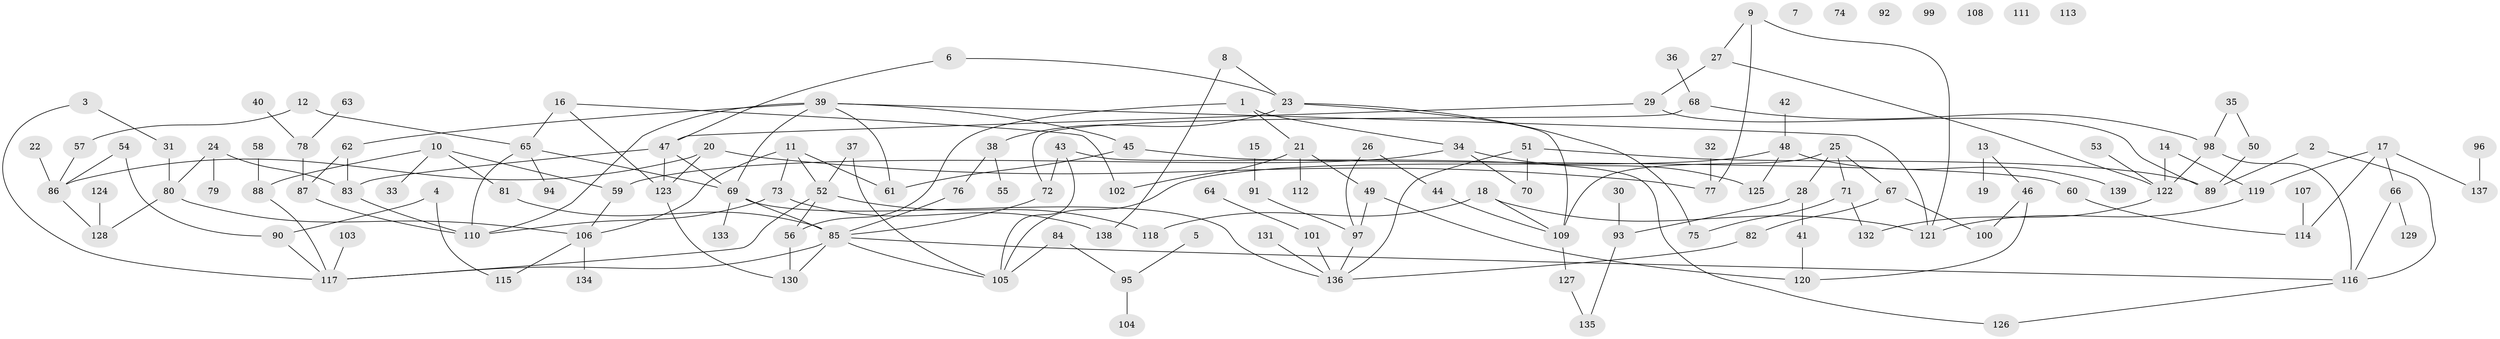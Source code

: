 // Generated by graph-tools (version 1.1) at 2025/33/03/09/25 02:33:44]
// undirected, 139 vertices, 178 edges
graph export_dot {
graph [start="1"]
  node [color=gray90,style=filled];
  1;
  2;
  3;
  4;
  5;
  6;
  7;
  8;
  9;
  10;
  11;
  12;
  13;
  14;
  15;
  16;
  17;
  18;
  19;
  20;
  21;
  22;
  23;
  24;
  25;
  26;
  27;
  28;
  29;
  30;
  31;
  32;
  33;
  34;
  35;
  36;
  37;
  38;
  39;
  40;
  41;
  42;
  43;
  44;
  45;
  46;
  47;
  48;
  49;
  50;
  51;
  52;
  53;
  54;
  55;
  56;
  57;
  58;
  59;
  60;
  61;
  62;
  63;
  64;
  65;
  66;
  67;
  68;
  69;
  70;
  71;
  72;
  73;
  74;
  75;
  76;
  77;
  78;
  79;
  80;
  81;
  82;
  83;
  84;
  85;
  86;
  87;
  88;
  89;
  90;
  91;
  92;
  93;
  94;
  95;
  96;
  97;
  98;
  99;
  100;
  101;
  102;
  103;
  104;
  105;
  106;
  107;
  108;
  109;
  110;
  111;
  112;
  113;
  114;
  115;
  116;
  117;
  118;
  119;
  120;
  121;
  122;
  123;
  124;
  125;
  126;
  127;
  128;
  129;
  130;
  131;
  132;
  133;
  134;
  135;
  136;
  137;
  138;
  139;
  1 -- 21;
  1 -- 34;
  1 -- 56;
  2 -- 89;
  2 -- 116;
  3 -- 31;
  3 -- 117;
  4 -- 90;
  4 -- 115;
  5 -- 95;
  6 -- 23;
  6 -- 47;
  8 -- 23;
  8 -- 138;
  9 -- 27;
  9 -- 77;
  9 -- 121;
  10 -- 33;
  10 -- 59;
  10 -- 81;
  10 -- 88;
  11 -- 52;
  11 -- 61;
  11 -- 73;
  11 -- 106;
  12 -- 57;
  12 -- 65;
  13 -- 19;
  13 -- 46;
  14 -- 119;
  14 -- 122;
  15 -- 91;
  16 -- 65;
  16 -- 102;
  16 -- 123;
  17 -- 66;
  17 -- 114;
  17 -- 119;
  17 -- 137;
  18 -- 109;
  18 -- 118;
  18 -- 121;
  20 -- 77;
  20 -- 86;
  20 -- 123;
  21 -- 49;
  21 -- 102;
  21 -- 112;
  22 -- 86;
  23 -- 38;
  23 -- 75;
  23 -- 109;
  24 -- 79;
  24 -- 80;
  24 -- 83;
  25 -- 28;
  25 -- 67;
  25 -- 71;
  25 -- 109;
  26 -- 44;
  26 -- 97;
  27 -- 29;
  27 -- 122;
  28 -- 41;
  28 -- 93;
  29 -- 47;
  29 -- 89;
  30 -- 93;
  31 -- 80;
  32 -- 77;
  34 -- 59;
  34 -- 70;
  34 -- 125;
  35 -- 50;
  35 -- 98;
  36 -- 68;
  37 -- 52;
  37 -- 105;
  38 -- 55;
  38 -- 76;
  39 -- 45;
  39 -- 61;
  39 -- 62;
  39 -- 69;
  39 -- 110;
  39 -- 121;
  40 -- 78;
  41 -- 120;
  42 -- 48;
  43 -- 72;
  43 -- 105;
  43 -- 126;
  44 -- 109;
  45 -- 60;
  45 -- 61;
  46 -- 100;
  46 -- 120;
  47 -- 69;
  47 -- 83;
  47 -- 123;
  48 -- 105;
  48 -- 125;
  48 -- 139;
  49 -- 97;
  49 -- 120;
  50 -- 89;
  51 -- 70;
  51 -- 89;
  51 -- 136;
  52 -- 56;
  52 -- 117;
  52 -- 118;
  53 -- 122;
  54 -- 86;
  54 -- 90;
  56 -- 130;
  57 -- 86;
  58 -- 88;
  59 -- 106;
  60 -- 114;
  62 -- 83;
  62 -- 87;
  63 -- 78;
  64 -- 101;
  65 -- 69;
  65 -- 94;
  65 -- 110;
  66 -- 116;
  66 -- 129;
  67 -- 82;
  67 -- 100;
  68 -- 72;
  68 -- 98;
  69 -- 85;
  69 -- 133;
  69 -- 136;
  71 -- 75;
  71 -- 132;
  72 -- 85;
  73 -- 110;
  73 -- 138;
  76 -- 85;
  78 -- 87;
  80 -- 106;
  80 -- 128;
  81 -- 85;
  82 -- 136;
  83 -- 110;
  84 -- 95;
  84 -- 105;
  85 -- 105;
  85 -- 116;
  85 -- 117;
  85 -- 130;
  86 -- 128;
  87 -- 110;
  88 -- 117;
  90 -- 117;
  91 -- 97;
  93 -- 135;
  95 -- 104;
  96 -- 137;
  97 -- 136;
  98 -- 116;
  98 -- 122;
  101 -- 136;
  103 -- 117;
  106 -- 115;
  106 -- 134;
  107 -- 114;
  109 -- 127;
  116 -- 126;
  119 -- 121;
  122 -- 132;
  123 -- 130;
  124 -- 128;
  127 -- 135;
  131 -- 136;
}
